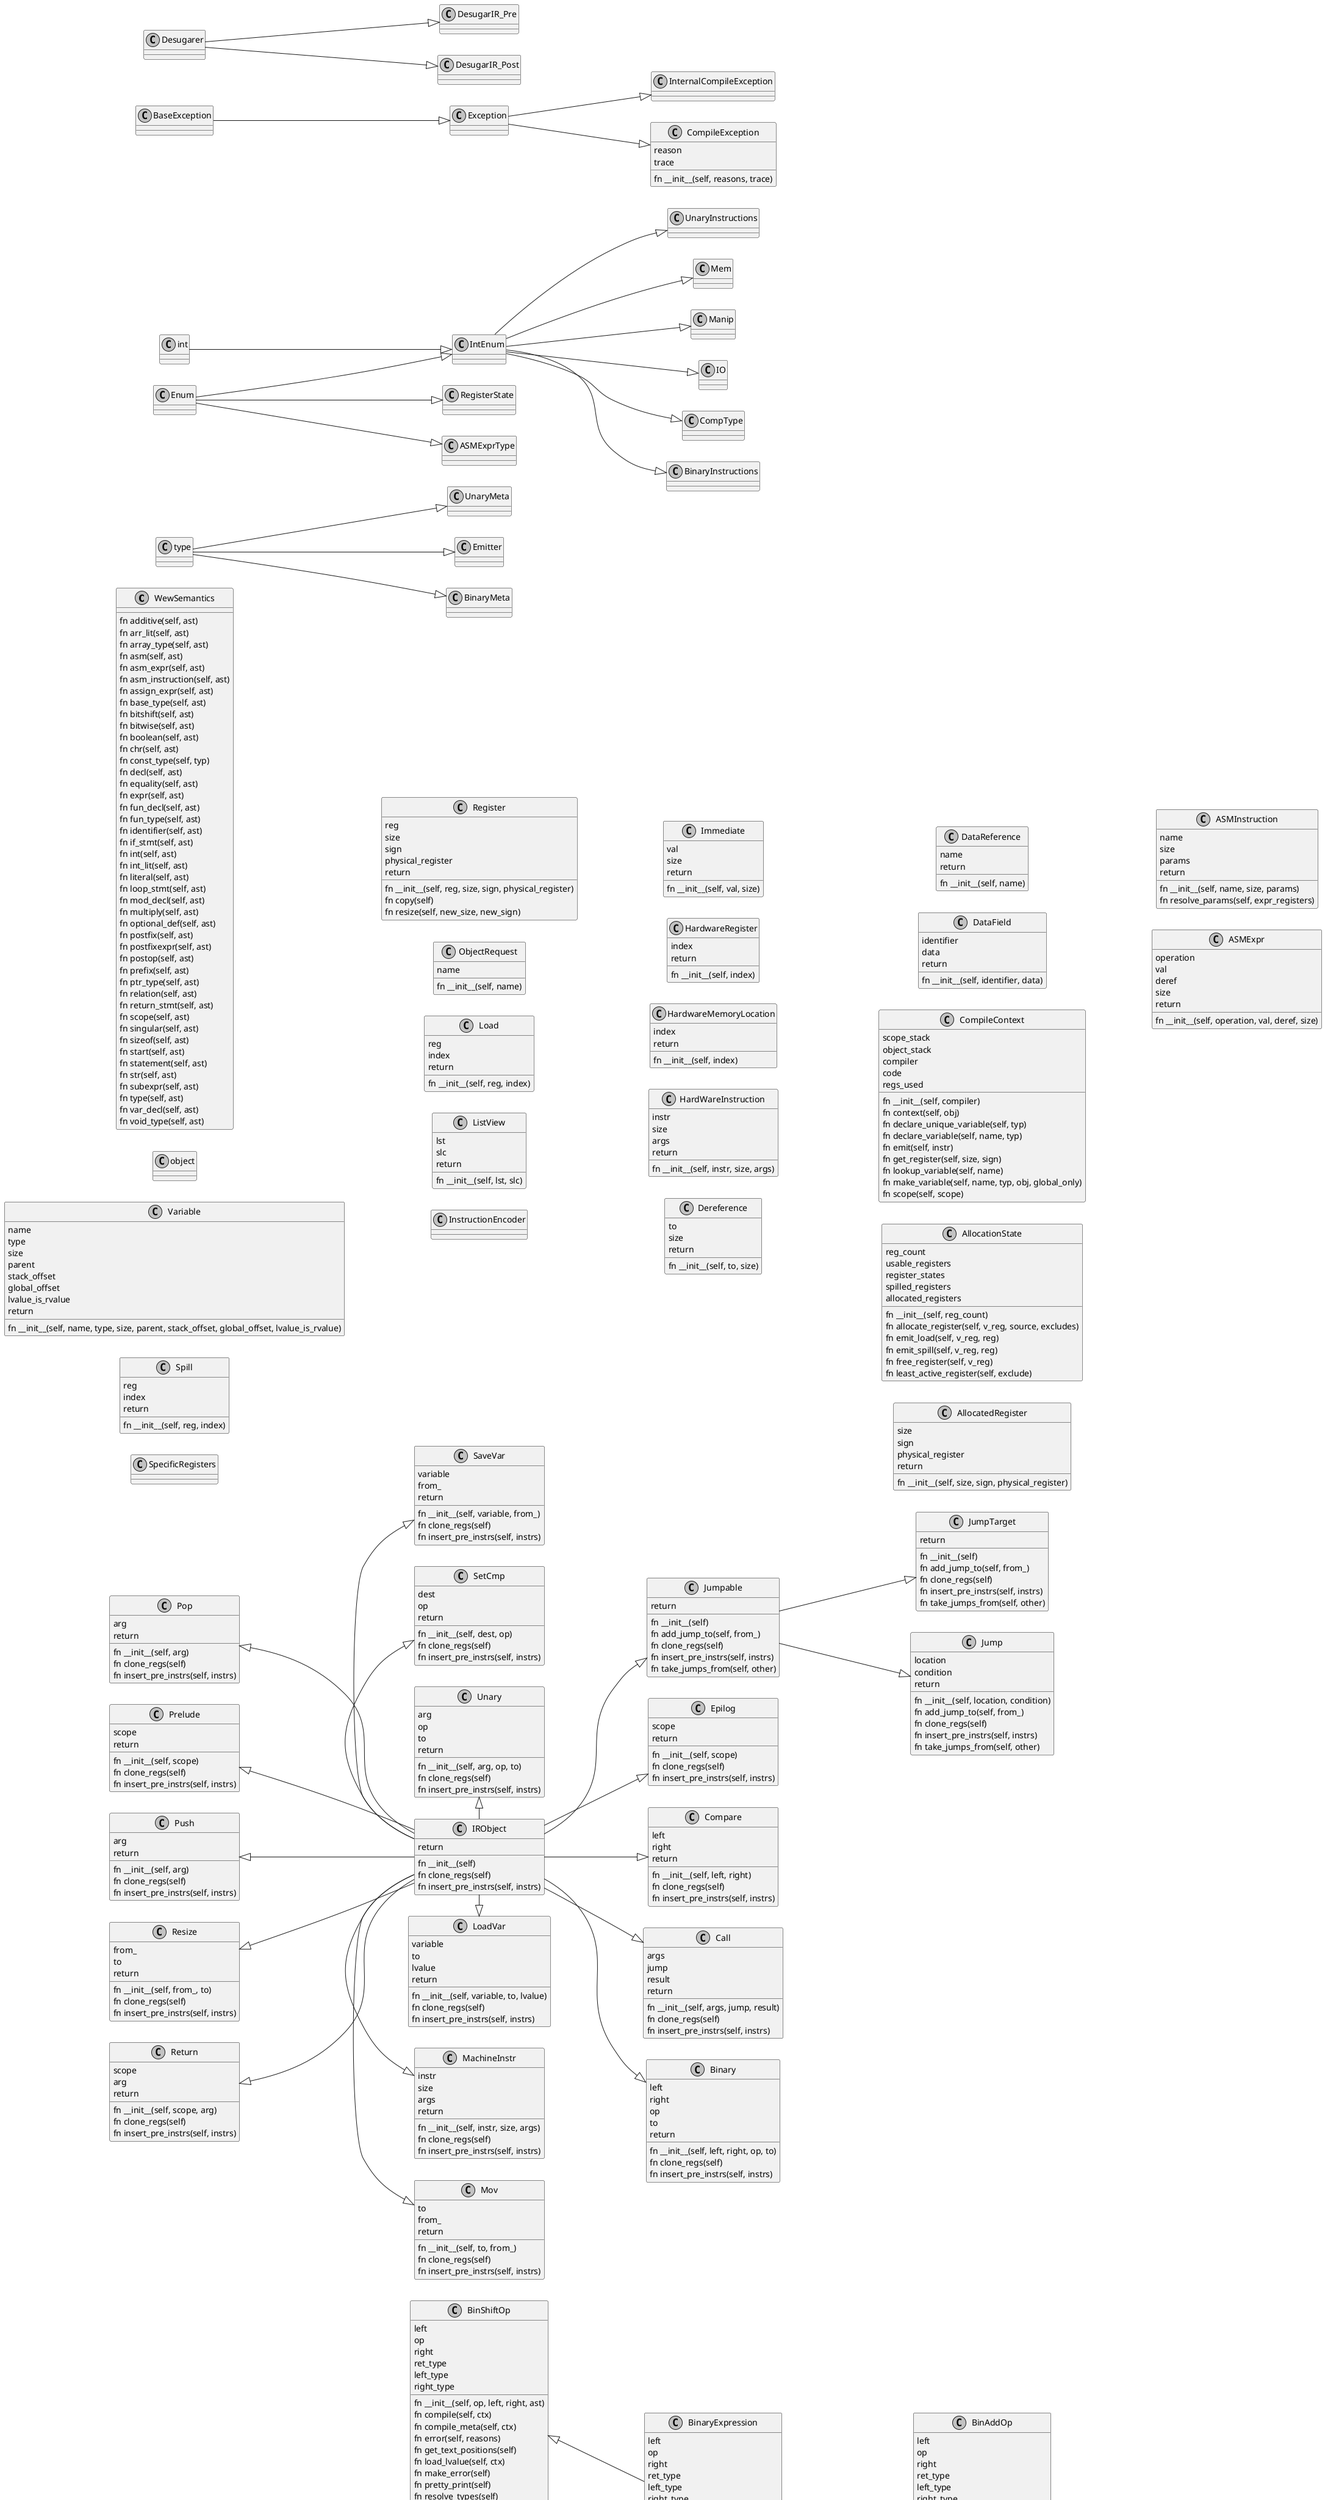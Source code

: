 @startuml

skinparam monochrome true
skinparam defaultFontName FantasqueSans Mono
left to right direction

class WewSemantics {
{method} fn additive(self, ast)
{method} fn arr_lit(self, ast)
{method} fn array_type(self, ast)
{method} fn asm(self, ast)
{method} fn asm_expr(self, ast)
{method} fn asm_instruction(self, ast)
{method} fn assign_expr(self, ast)
{method} fn base_type(self, ast)
{method} fn bitshift(self, ast)
{method} fn bitwise(self, ast)
{method} fn boolean(self, ast)
{method} fn chr(self, ast)
{method} fn const_type(self, typ)
{method} fn decl(self, ast)
{method} fn equality(self, ast)
{method} fn expr(self, ast)
{method} fn fun_decl(self, ast)
{method} fn fun_type(self, ast)
{method} fn identifier(self, ast)
{method} fn if_stmt(self, ast)
{method} fn int(self, ast)
{method} fn int_lit(self, ast)
{method} fn literal(self, ast)
{method} fn loop_stmt(self, ast)
{method} fn mod_decl(self, ast)
{method} fn multiply(self, ast)
{method} fn optional_def(self, ast)
{method} fn postfix(self, ast)
{method} fn postfixexpr(self, ast)
{method} fn postop(self, ast)
{method} fn prefix(self, ast)
{method} fn ptr_type(self, ast)
{method} fn relation(self, ast)
{method} fn return_stmt(self, ast)
{method} fn scope(self, ast)
{method} fn singular(self, ast)
{method} fn sizeof(self, ast)
{method} fn start(self, ast)
{method} fn statement(self, ast)
{method} fn str(self, ast)
{method} fn subexpr(self, ast)
{method} fn type(self, ast)
{method} fn var_decl(self, ast)
{method} fn void_type(self, ast)

}

class object {


}
class Void {
{method} fn __init__(self, ast)
{method} fn error(self, reasons)
{method} fn get_text_positions(self)
{method} fn implicitly_casts_to(self, other)
{method} fn make_error(self)
{method} fn pretty_print(self)
{field} context
{field} ast
{field} namespace
}
Type -up-|> Void
class Type {
{method} fn __init__(self, ast)
{method} fn error(self, reasons)
{method} fn get_text_positions(self)
{method} fn implicitly_casts_to(self, other)
{method} fn make_error(self)
{method} fn pretty_print(self)
{field} context
{field} ast
{field} namespace
}
BaseObject --|> Type
class BaseObject {
{method} fn __init__(self, ast)
{method} fn error(self, reasons)
{method} fn get_text_positions(self)
{method} fn make_error(self)
{method} fn pretty_print(self)
{field} context
{field} ast
{field} namespace
}

class VariableDecl {
{method} fn __init__(self, name, type, val, ast)
{method} fn compile(self, ctx)
{method} fn error(self, reasons)
{method} fn get_text_positions(self)
{method} fn make_error(self)
{method} fn pretty_print(self)
{field} name
{field} _type
{field} val
}
StatementObject --|> VariableDecl
class StatementObject {
{method} fn __init__(self, ast)
{method} fn compile(self, ctx)
{method} fn error(self, reasons)
{method} fn get_text_positions(self)
{method} fn make_error(self)
{method} fn pretty_print(self)
{field} context
{field} ast
{field} namespace
}
BaseObject --|> StatementObject
class Variable {
{method} fn __init__(self, name, type, size, parent, stack_offset, global_offset, lvalue_is_rvalue)
{field} name
{field} type
{field} size
{field} parent
{field} stack_offset
{field} global_offset
{field} lvalue_is_rvalue
{field} return
}

class UnaryOP {
{method} fn __init__(self, op, expr, ast)
{method} fn compile(self, ctx)
{method} fn error(self, reasons)
{method} fn get_text_positions(self)
{method} fn load_lvalue(self, ctx)
{method} fn make_error(self)
{method} fn pretty_print(self)
{field} op
{field} expr
}
ExpressionObject -up-|> UnaryOP
class ExpressionObject {
{method} fn __init__(self, ast)
{method} fn compile(self, ctx)
{method} fn error(self, reasons)
{method} fn get_text_positions(self)
{method} fn load_lvalue(self, ctx)
{method} fn make_error(self)
{method} fn pretty_print(self)
{field} context
{field} ast
{field} namespace
}
BaseObject --|> ExpressionObject
class UnaryMeta {


}
type --|> UnaryMeta
class type {


}

class UnaryInstructions {


}
IntEnum --|> UnaryInstructions
class IntEnum {


}
int --|> IntEnum
Enum --|> IntEnum
class Enum {


}

class int {


}

class Unary {
{method} fn __init__(self, arg, op, to)
{method} fn clone_regs(self)
{method} fn insert_pre_instrs(self, instrs)
{field} arg
{field} op
{field} to
{field} return
}
IRObject -left-|> Unary
class IRObject {
{method} fn __init__(self)
{method} fn clone_regs(self)
{method} fn insert_pre_instrs(self, instrs)
{field} return
}

class Spill {
{method} fn __init__(self, reg, index)
{field} reg
{field} index
{field} return
}

class SpecificRegisters {


}

class SizeOf {
{method} fn __init__(self, obj, ast)
{method} fn compile(self, ctx)
{method} fn error(self, reasons)
{method} fn get_text_positions(self)
{method} fn load_lvalue(self, ctx)
{method} fn make_error(self)
{method} fn pretty_print(self)
{field} obj
}
ExpressionObject -up-|> SizeOf
class SetCmp {
{method} fn __init__(self, dest, op)
{method} fn clone_regs(self)
{method} fn insert_pre_instrs(self, instrs)
{field} dest
{field} op
{field} return
}
IRObject -left-|> SetCmp
class Scope {
{method} fn __init__(self, body, ast)
{method} fn add_spill_vars(self, n)
{method} fn compile(self, ctx)
{method} fn declare_variable(self, name, typ)
{method} fn error(self, reasons)
{method} fn get_text_positions(self)
{method} fn init_variable(self, var)
{method} fn lookup_variable(self, name)
{method} fn make_error(self)
{method} fn make_variable(self, name, typ, obj)
{method} fn own_variable(self, var)
{method} fn pretty_print(self)
{field} _vars
{field} size
{field} body
{field} used_hw_regs
}
StatementObject --|> Scope
IdentifierScope --|> Scope
class IdentifierScope {
{method} fn declare_variable(self, name, typ)
{method} fn init_variable(self, var)
{method} fn lookup_variable(self, name)
{method} fn make_variable(self, name, typ, obj)
{method} fn own_variable(self, var)

}

class SaveVar {
{method} fn __init__(self, variable, from_)
{method} fn clone_regs(self)
{method} fn insert_pre_instrs(self, instrs)
{field} variable
{field} from_
{field} return
}
IRObject -left-|> SaveVar
class ReturnStmt {
{method} fn __init__(self, expr, ast)
{method} fn compile(self, ctx)
{method} fn error(self, reasons)
{method} fn get_text_positions(self)
{method} fn make_error(self)
{method} fn pretty_print(self)
{field} expr
}
StatementObject --|> ReturnStmt
class Return {
{method} fn __init__(self, scope, arg)
{method} fn clone_regs(self)
{method} fn insert_pre_instrs(self, instrs)
{field} scope
{field} arg
{field} return
}
IRObject -up-|> Return
class Resize {
{method} fn __init__(self, from_, to)
{method} fn clone_regs(self)
{method} fn insert_pre_instrs(self, instrs)
{field} from_
{field} to
{field} return
}
IRObject -up-|> Resize
class RegisterState {


}
Enum --|> RegisterState
class Register {
{method} fn __init__(self, reg, size, sign, physical_register)
{method} fn copy(self)
{method} fn resize(self, new_size, new_sign)
{field} reg
{field} size
{field} sign
{field} physical_register
{field} return
}

class Push {
{method} fn __init__(self, arg)
{method} fn clone_regs(self)
{method} fn insert_pre_instrs(self, instrs)
{field} arg
{field} return
}
IRObject -up-|> Push
class Prelude {
{method} fn __init__(self, scope)
{method} fn clone_regs(self)
{method} fn insert_pre_instrs(self, instrs)
{field} scope
{field} return
}
IRObject -up-|> Prelude
class PreincrementOP {
{method} fn __init__(self, op, expr, ast)
{method} fn compile(self, ctx)
{method} fn error(self, reasons)
{method} fn get_text_positions(self)
{method} fn load_lvalue(self, ctx)
{method} fn make_error(self)
{method} fn pretty_print(self)
{field} op
{field} expr
}
ExpressionObject -up-|> PreincrementOP
class PostIncrementOp {
{method} fn __init__(self, arg, op, ast)
{method} fn compile(self, ctx)
{method} fn error(self, reasons)
{method} fn get_text_positions(self)
{method} fn load_lvalue(self, ctx)
{method} fn make_error(self)
{method} fn pretty_print(self)
{field} arg
{field} op
}
ExpressionObject -right-|> PostIncrementOp
class Pop {
{method} fn __init__(self, arg)
{method} fn clone_regs(self)
{method} fn insert_pre_instrs(self, instrs)
{field} arg
{field} return
}
IRObject -up-|> Pop
class Pointer {
{method} fn __init__(self, to, const, ast)
{method} fn error(self, reasons)
{method} fn get_text_positions(self)
{method} fn implicitly_casts_to(self, other)
{method} fn make_error(self)
{method} fn pretty_print(self)
{field} to
{field} const
}
Type -left-|> Pointer
class ObjectRequest {
{method} fn __init__(self, name)
{field} name
}

class Mov {
{method} fn __init__(self, to, from_)
{method} fn clone_regs(self)
{method} fn insert_pre_instrs(self, instrs)
{field} to
{field} from_
{field} return
}
IRObject -right-|> Mov
class ModDecl {
{method} fn __init__(self, name, body, ast)
{method} fn compile(self, ctx)
{method} fn error(self, reasons)
{method} fn get_text_positions(self)
{method} fn make_error(self)
{method} fn pretty_print(self)
{field} name
{field} body
}
StatementObject --|> ModDecl
class MemrefOp {
{method} fn __init__(self, expr, ast)
{method} fn compile(self, ctx)
{method} fn error(self, reasons)
{method} fn get_text_positions(self)
{method} fn load_lvalue(self, ctx)
{method} fn make_error(self)
{method} fn pretty_print(self)
{field} expr
}
ExpressionObject -right-|> MemrefOp
class Mem {


}
IntEnum --|> Mem
class Manip {


}
IntEnum --|> Manip
class MachineInstr {
{method} fn __init__(self, instr, size, args)
{method} fn clone_regs(self)
{method} fn insert_pre_instrs(self, instrs)
{field} instr
{field} size
{field} args
{field} return
}
IRObject -right-|> MachineInstr
class LoopStmt {
{method} fn __init__(self, cond, body, ast)
{method} fn compile(self, ctx)
{method} fn error(self, reasons)
{method} fn get_text_positions(self)
{method} fn make_error(self)
{method} fn pretty_print(self)
{field} cond
{field} body
}
StatementObject --|> LoopStmt
class LoadVar {
{method} fn __init__(self, variable, to, lvalue)
{method} fn clone_regs(self)
{method} fn insert_pre_instrs(self, instrs)
{field} variable
{field} to
{field} lvalue
{field} return
}
IRObject -right-|> LoadVar
class Load {
{method} fn __init__(self, reg, index)
{field} reg
{field} index
{field} return
}

class ListView {
{method} fn __init__(self, lst, slc)
{field} lst
{field} slc
{field} return
}

class Jumpable {
{method} fn __init__(self)
{method} fn add_jump_to(self, from_)
{method} fn clone_regs(self)
{method} fn insert_pre_instrs(self, instrs)
{method} fn take_jumps_from(self, other)
{field} return
}
IRObject -down-|> Jumpable
class JumpTarget {
{method} fn __init__(self)
{method} fn add_jump_to(self, from_)
{method} fn clone_regs(self)
{method} fn insert_pre_instrs(self, instrs)
{method} fn take_jumps_from(self, other)
{field} return
}
Jumpable --|> JumpTarget
class Jump {
{method} fn __init__(self, location, condition)
{method} fn add_jump_to(self, from_)
{method} fn clone_regs(self)
{method} fn insert_pre_instrs(self, instrs)
{method} fn take_jumps_from(self, other)
{field} location
{field} condition
{field} return
}
Jumpable --|> Jump
class InternalCompileException {


}
Exception --|> InternalCompileException
class Exception {


}
BaseException --|> Exception
class BaseException {


}

class IntegerLiteral {
{method} fn __init__(self, lit, type, ast)
{method} fn compile(self, ctx)
{method} fn compile_to_var(self, ctx)
{method} fn error(self, reasons)
{method} fn get_text_positions(self)
{method} fn load_lvalue(self, ctx)
{method} fn make_error(self)
{method} fn pretty_print(self)
{method} fn to_bytes(self, size)
{field} lit
}
ExpressionObject -right-|> IntegerLiteral
class Int {
{method} fn __init__(self, t, const, ast)
{method} fn error(self, reasons)
{method} fn get_text_positions(self)
{method} fn implicitly_casts_to(self, other)
{method} fn make_error(self)
{method} fn pretty_print(self)
{field} signed
{field} size
{field} const
}
Type --|> Int
class InstructionEncoder {


}

class Immediate {
{method} fn __init__(self, val, size)
{field} val
{field} size
{field} return
}

class Identifier {
{method} fn __init__(self, name, ast)
{method} fn compile(self, ctx)
{method} fn error(self, reasons)
{method} fn get_text_positions(self)
{method} fn load_lvalue(self, ctx)
{method} fn make_error(self)
{method} fn pretty_print(self)
{method} fn retrieve_variable(self)
{field} name
{field} var
}
ExpressionObject -up-|> Identifier
class IO {


}
IntEnum --|> IO
class IFStmt {
{method} fn __init__(self, cond, body, else_, ast)
{method} fn compile(self, ctx)
{method} fn error(self, reasons)
{method} fn get_text_positions(self)
{method} fn make_error(self)
{method} fn pretty_print(self)
{field} cond
{field} body
{field} else_
}
StatementObject --|> IFStmt
class HardwareRegister {
{method} fn __init__(self, index)
{field} index
{field} return
}

class HardwareMemoryLocation {
{method} fn __init__(self, index)
{field} index
{field} return
}

class HardWareInstruction {
{method} fn __init__(self, instr, size, args)
{field} instr
{field} size
{field} args
{field} return
}

class FunctionDecl {
{method} fn __init__(self, name, params, return_val, has_varargs, body, ast)
{method} fn add_spill_vars(self, n)
{method} fn compile(self, ctx)
{method} fn declare_variable(self, name, typ)
{method} fn error(self, reasons)
{method} fn get_text_positions(self)
{method} fn init_variable(self, var)
{method} fn lookup_variable(self, name)
{method} fn make_error(self)
{method} fn make_variable(self, name, typ, obj)
{method} fn own_variable(self, var)
{method} fn pretty_print(self)
{field} name
{field} _type
{field} params
{field} has_varargs
}
Scope --|> FunctionDecl
class FunctionCallOp {
{method} fn __init__(self, fun, args, ast)
{method} fn compile(self, ctx)
{method} fn error(self, reasons)
{method} fn get_text_positions(self)
{method} fn load_lvalue(self, ctx)
{method} fn make_error(self)
{method} fn pretty_print(self)
{field} fun
{field} args
}
ExpressionObject -left-|> FunctionCallOp
class Function {
{method} fn __init__(self, returns, args, varargs, const, ast)
{method} fn error(self, reasons)
{method} fn get_text_positions(self)
{method} fn implicitly_casts_to(self, other)
{method} fn make_error(self)
{method} fn pretty_print(self)
{field} returns
{field} args
{field} varargs
{field} const
}
Type -down-|> Function
class Epilog {
{method} fn __init__(self, scope)
{method} fn clone_regs(self)
{method} fn insert_pre_instrs(self, instrs)
{field} scope
{field} return
}
IRObject -down-|> Epilog
class Emitter {


}
type --|> Emitter
class Desugarer {


}

class DesugarIR_Pre {


}
Desugarer --|> DesugarIR_Pre
class DesugarIR_Post {


}
Desugarer --|> DesugarIR_Post
class DereferenceOP {
{method} fn __init__(self, expr, ast)
{method} fn compile(self, ctx)
{method} fn error(self, reasons)
{method} fn get_text_positions(self)
{method} fn load_lvalue(self, ctx)
{method} fn make_error(self)
{method} fn pretty_print(self)
{field} expr
}
ExpressionObject -left-|> DereferenceOP
class Dereference {
{method} fn __init__(self, to, size)
{field} to
{field} size
{field} return
}

class DataReference {
{method} fn __init__(self, name)
{field} name
{field} return
}

class DataField {
{method} fn __init__(self, identifier, data)
{field} identifier
{field} data
{field} return
}

class Compiler {
{method} fn __init__(self)
{method} fn add_array(self, elems)
{method} fn add_bytes(self, data)
{method} fn add_object(self, obj)
{method} fn add_spill_vars(self, n)
{method} fn add_string(self, string)
{method} fn add_waiting(self, name, obj, from_)
{method} fn compile(self, objects)
{method} fn declare_variable(self, name, typ)
{method} fn init_variable(self, var)
{method} fn lookup_variable(self, name)
{method} fn make_variable(self, name, typ, obj)
{method} fn own_variable(self, var)
{method} fn run_over(self, obj, to_send)
{field} _vars
{field} compiled_objects
{field} waiting_coros
{field} data
{field} identifiers
{field} spill_size
{field} _objects
{field} unique_counter
}
IdentifierScope --|> Compiler
class CompileException {
{method} fn __init__(self, reasons, trace)
{field} reason
{field} trace
}
Exception --|> CompileException
class CompileContext {
{method} fn __init__(self, compiler)
{method} fn context(self, obj)
{method} fn declare_unique_variable(self, typ)
{method} fn declare_variable(self, name, typ)
{method} fn emit(self, instr)
{method} fn get_register(self, size, sign)
{method} fn lookup_variable(self, name)
{method} fn make_variable(self, name, typ, obj, global_only)
{method} fn scope(self, scope)
{field} scope_stack
{field} object_stack
{field} compiler
{field} code
{field} regs_used
}

class Compare {
{method} fn __init__(self, left, right)
{method} fn clone_regs(self)
{method} fn insert_pre_instrs(self, instrs)
{field} left
{field} right
{field} return
}
IRObject -down-|> Compare
class CompType {


}
IntEnum --|> CompType
class CastExprOP {
{method} fn __init__(self, type, expr, op, ast)
{method} fn compile(self, ctx)
{method} fn error(self, reasons)
{method} fn get_text_positions(self)
{method} fn load_lvalue(self, ctx)
{method} fn make_error(self)
{method} fn pretty_print(self)
{field} _type
{field} expr
{field} op
}
ExpressionObject -down-|> CastExprOP
class Call {
{method} fn __init__(self, args, jump, result)
{method} fn clone_regs(self)
{method} fn insert_pre_instrs(self, instrs)
{field} args
{field} jump
{field} result
{field} return
}
IRObject -down-|> Call
class BoolCompOp {
{method} fn __init__(self, op, left, right, ast)
{method} fn compile(self, ctx)
{method} fn error(self, reasons)
{method} fn get_text_positions(self)
{method} fn load_lvalue(self, ctx)
{method} fn make_error(self)
{method} fn pretty_print(self)
{field} op
{field} left
{field} right
}
ExpressionObject -down-|> BoolCompOp
class BitwiseOp {
{method} fn __init__(self, op, left, right, ast)
{method} fn compile(self, ctx)
{method} fn compile_meta(self, ctx)
{method} fn error(self, reasons)
{method} fn get_text_positions(self)
{method} fn load_lvalue(self, ctx)
{method} fn make_error(self)
{method} fn pretty_print(self)
{method} fn resolve_types(self)
{field} left
{field} op
{field} right
{field} ret_type
{field} left_type
{field} right_type
}
BinaryExpression -up-|> BitwiseOp
class BinaryExpression {
{method} fn __init__(self, op, left, right, ast)
{method} fn compile(self, ctx)
{method} fn compile_meta(self, ctx)
{method} fn error(self, reasons)
{method} fn get_text_positions(self)
{method} fn load_lvalue(self, ctx)
{method} fn make_error(self)
{method} fn pretty_print(self)
{method} fn resolve_types(self)
{field} left
{field} op
{field} right
{field} ret_type
{field} left_type
{field} right_type
}
ExpressionObject -down-|> BinaryExpression
class BinaryMeta {


}
type --|> BinaryMeta
class BinaryInstructions {


}
IntEnum --|> BinaryInstructions
class Binary {
{method} fn __init__(self, left, right, op, to)
{method} fn clone_regs(self)
{method} fn insert_pre_instrs(self, instrs)
{field} left
{field} right
{field} op
{field} to
{field} return
}
IRObject -down-|> Binary
class BinShiftOp {
{method} fn __init__(self, op, left, right, ast)
{method} fn compile(self, ctx)
{method} fn compile_meta(self, ctx)
{method} fn error(self, reasons)
{method} fn get_text_positions(self)
{method} fn load_lvalue(self, ctx)
{method} fn make_error(self)
{method} fn pretty_print(self)
{method} fn resolve_types(self)
{field} left
{field} op
{field} right
{field} ret_type
{field} left_type
{field} right_type
}
BinaryExpression -up-|> BinShiftOp
class BinRelOp {
{method} fn __init__(self, op, left, right, ast)
{method} fn compile(self, ctx)
{method} fn compile_meta(self, ctx)
{method} fn error(self, reasons)
{method} fn get_text_positions(self)
{method} fn load_lvalue(self, ctx)
{method} fn make_error(self)
{method} fn pretty_print(self)
{method} fn resolve_types(self)
{field} left
{field} op
{field} right
{field} ret_type
{field} left_type
{field} right_type
}
BinaryExpression -right-|> BinRelOp
class BinMulOp {
{method} fn __init__(self, op, left, right, ast)
{method} fn compile(self, ctx)
{method} fn compile_meta(self, ctx)
{method} fn error(self, reasons)
{method} fn get_text_positions(self)
{method} fn load_lvalue(self, ctx)
{method} fn make_error(self)
{method} fn pretty_print(self)
{method} fn resolve_types(self)
{field} left
{field} op
{field} right
{field} ret_type
{field} left_type
{field} right_type
}
BinaryExpression -right-|> BinMulOp
class BinAddOp {
{method} fn __init__(self, op, left, right, ast)
{method} fn compile(self, ctx)
{method} fn compile_meta(self, ctx)
{method} fn error(self, reasons)
{method} fn get_text_positions(self)
{method} fn load_lvalue(self, ctx)
{method} fn make_error(self)
{method} fn pretty_print(self)
{method} fn resolve_types(self)
{field} left
{field} op
{field} right
{field} ret_type
{field} left_type
{field} right_type
}
BinaryExpression -down-|> BinAddOp
class AssignOp {
{method} fn __init__(self, left, right, ast)
{method} fn compile(self, ctx)
{method} fn error(self, reasons)
{method} fn get_text_positions(self)
{method} fn load_lvalue(self, ctx)
{method} fn make_error(self)
{method} fn pretty_print(self)
{field} left
{field} right
}
ExpressionObject -down-|> AssignOp
class ArrayLiteral {
{method} fn __init__(self, exprs, ast)
{method} fn broadcast_length(self, length)
{method} fn check_types(self, type)
{method} fn compile(self, ctx)
{method} fn compile_as_arr(self, ctx)
{method} fn compile_as_arr_helper(self, ctx, base)
{method} fn compile_as_ref(self, ctx)
{method} fn error(self, reasons)
{method} fn get_text_positions(self)
{method} fn insert_type(self, type)
{method} fn load_lvalue(self, ctx)
{method} fn make_error(self)
{method} fn pretty_print(self)
{method} fn to_ptr(self)
{field} exprs
{field} _type
{field} var
{field} _ptr
{field} float_size
}
ExpressionObject -down-|> ArrayLiteral
class ArrayIndexOp {
{method} fn __init__(self, arg, offset, ast)
{method} fn compile(self, ctx)
{method} fn error(self, reasons)
{method} fn get_text_positions(self)
{method} fn load_lvalue(self, ctx)
{method} fn make_error(self)
{method} fn pretty_print(self)
{field} arg
{field} offset
}
ExpressionObject -up-|> ArrayIndexOp
class Array {
{method} fn __init__(self, to, l, const, ast)
{method} fn error(self, reasons)
{method} fn get_text_positions(self)
{method} fn implicitly_casts_to(self, other)
{method} fn make_error(self)
{method} fn pretty_print(self)
{field} to
{field} length
{field} const
}
Type --|> Array
class AllocationState {
{method} fn __init__(self, reg_count)
{method} fn allocate_register(self, v_reg, source, excludes)
{method} fn emit_load(self, v_reg, reg)
{method} fn emit_spill(self, v_reg, reg)
{method} fn free_register(self, v_reg)
{method} fn least_active_register(self, exclude)
{field} reg_count
{field} usable_registers
{field} register_states
{field} spilled_registers
{field} allocated_registers
}

class AllocatedRegister {
{method} fn __init__(self, size, sign, physical_register)
{field} size
{field} sign
{field} physical_register
{field} return
}

class ASMStmt {
{method} fn __init__(self, body, exprs, ast)
{method} fn compile(self, ctx)
{method} fn error(self, reasons)
{method} fn get_text_positions(self)
{method} fn make_error(self)
{method} fn pretty_print(self)
{field} body
{field} exprs
}
StatementObject --|> ASMStmt
class ASMInstruction {
{method} fn __init__(self, name, size, params)
{method} fn resolve_params(self, expr_registers)
{field} name
{field} size
{field} params
{field} return
}

class ASMExprType {


}
Enum --|> ASMExprType
class ASMExpr {
{method} fn __init__(self, operation, val, deref, size)
{field} operation
{field} val
{field} deref
{field} size
{field} return
}

@enduml
